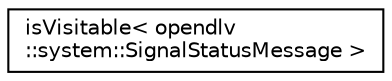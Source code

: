 digraph "Graphical Class Hierarchy"
{
 // LATEX_PDF_SIZE
  edge [fontname="Helvetica",fontsize="10",labelfontname="Helvetica",labelfontsize="10"];
  node [fontname="Helvetica",fontsize="10",shape=record];
  rankdir="LR";
  Node0 [label="isVisitable\< opendlv\l::system::SignalStatusMessage \>",height=0.2,width=0.4,color="black", fillcolor="white", style="filled",URL="$structisVisitable_3_01opendlv_1_1system_1_1SignalStatusMessage_01_4.html",tooltip=" "];
}
